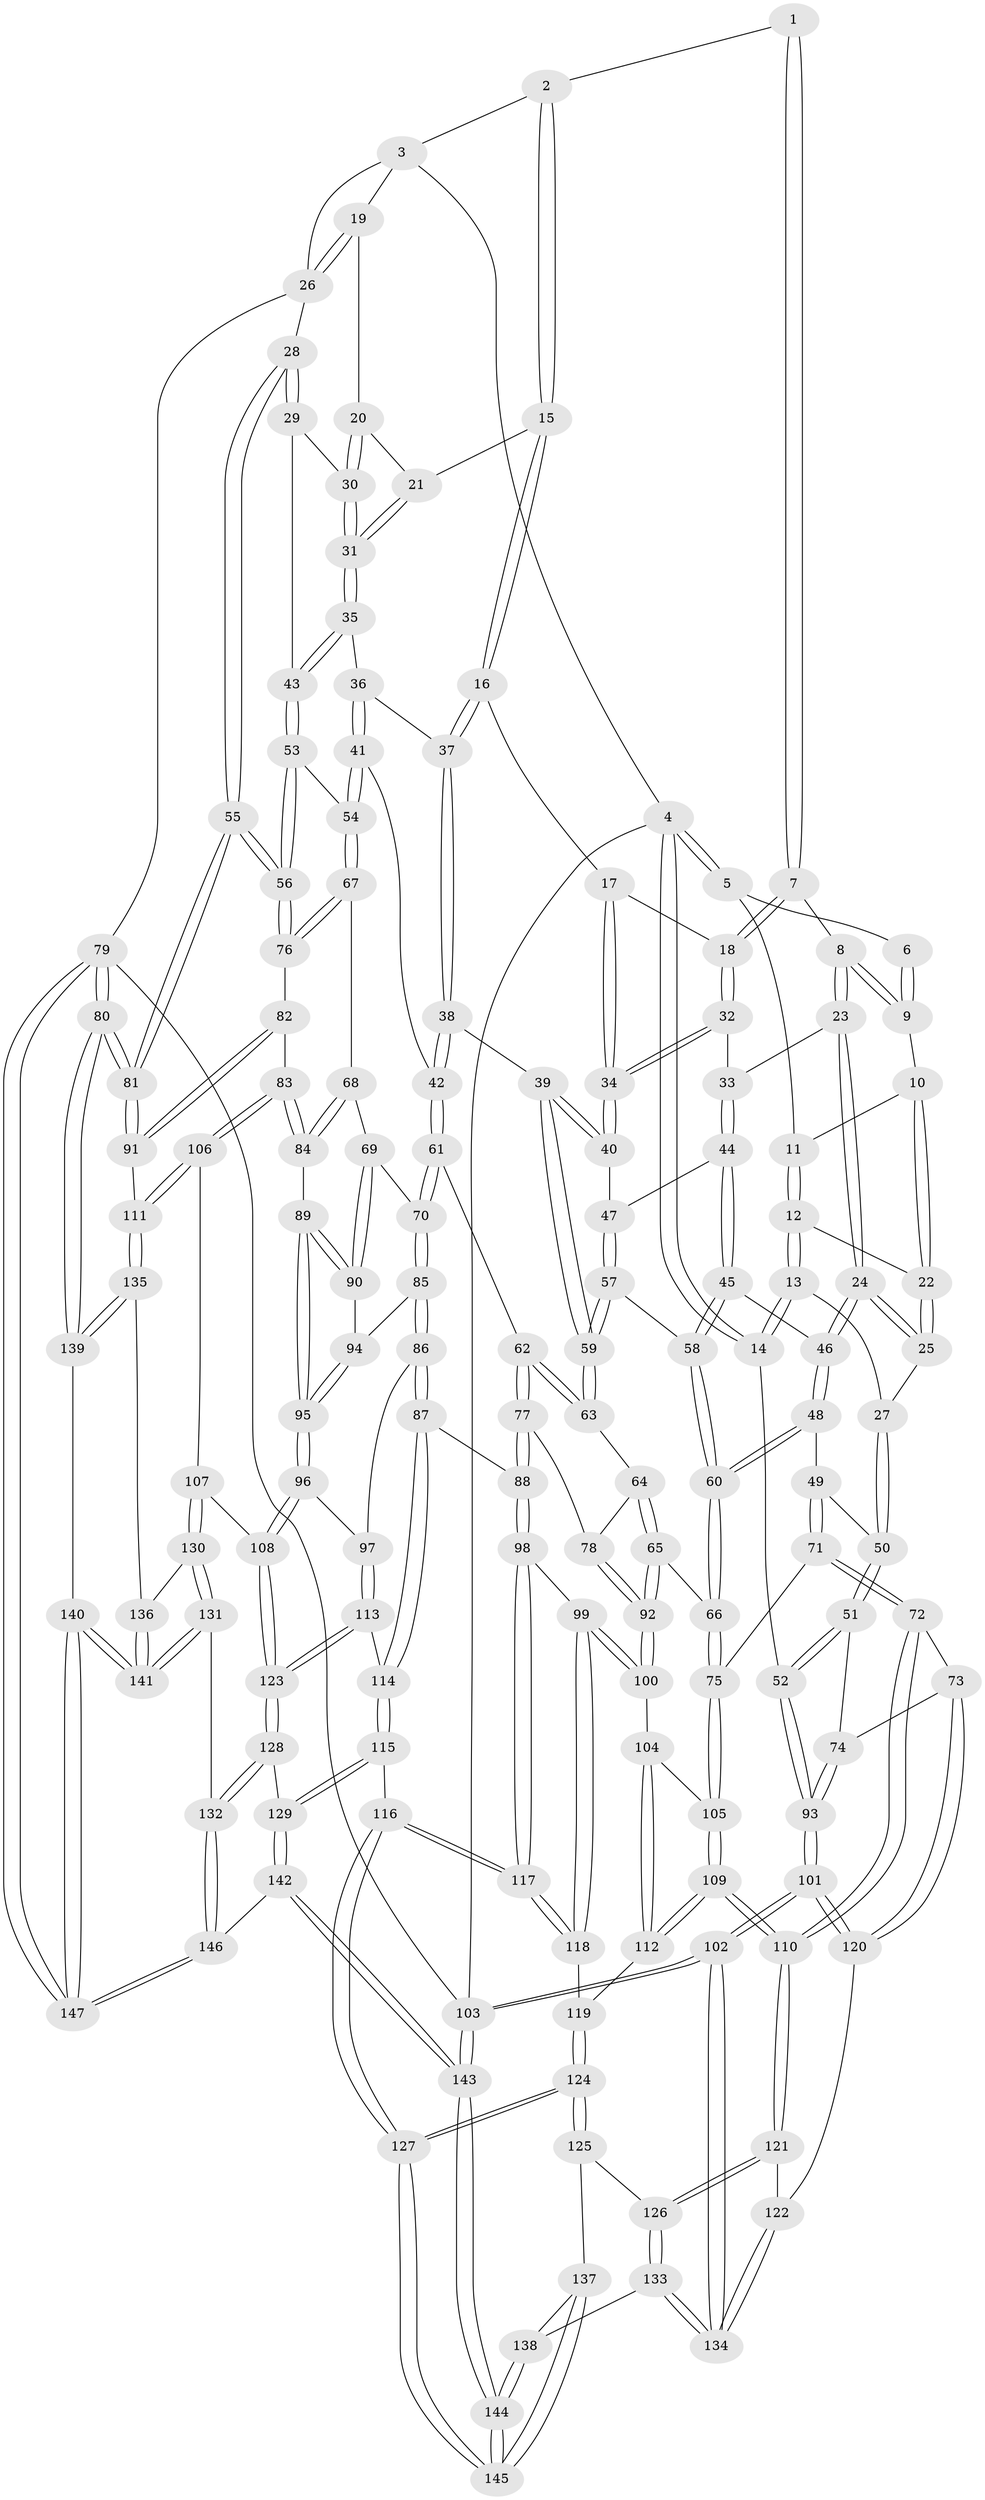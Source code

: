 // coarse degree distribution, {3: 0.12222222222222222, 6: 0.08888888888888889, 5: 0.3888888888888889, 4: 0.4}
// Generated by graph-tools (version 1.1) at 2025/42/03/06/25 10:42:32]
// undirected, 147 vertices, 364 edges
graph export_dot {
graph [start="1"]
  node [color=gray90,style=filled];
  1 [pos="+0.43090117002608536+0"];
  2 [pos="+0.6560219712666308+0"];
  3 [pos="+0.7552107268418743+0"];
  4 [pos="+0+0"];
  5 [pos="+0.09579144218135972+0"];
  6 [pos="+0.26993036942941434+0"];
  7 [pos="+0.37876607475018476+0.12281837177120665"];
  8 [pos="+0.35406042260623016+0.12457236201255291"];
  9 [pos="+0.3121941986941671+0.10609269605655133"];
  10 [pos="+0.2565317307715297+0.10169176412199354"];
  11 [pos="+0.11629058490919622+0"];
  12 [pos="+0.0904407958489191+0.10098744160041633"];
  13 [pos="+0+0.21985689543931664"];
  14 [pos="+0+0.25479545930982583"];
  15 [pos="+0.6308433191993865+0.10206646831135441"];
  16 [pos="+0.6206427459564438+0.11707294751239093"];
  17 [pos="+0.5136215261458353+0.14156455916731092"];
  18 [pos="+0.39255376149321947+0.13009521098502083"];
  19 [pos="+0.8940768599231446+0.11861859459684519"];
  20 [pos="+0.8730520050550902+0.13338847591727462"];
  21 [pos="+0.7712211641246426+0.14570616174627105"];
  22 [pos="+0.18879952490051233+0.14775641434359466"];
  23 [pos="+0.2624582931403246+0.279461796867238"];
  24 [pos="+0.2067456511061243+0.2852544543728314"];
  25 [pos="+0.19447654649036716+0.2761725124436609"];
  26 [pos="+1+0.1223458076863837"];
  27 [pos="+0.09168364831024964+0.2766743882334169"];
  28 [pos="+1+0.27370263960512975"];
  29 [pos="+0.9967054317379658+0.27438553807301946"];
  30 [pos="+0.8766145616088138+0.22880154854134438"];
  31 [pos="+0.8181804684287309+0.30212480651841583"];
  32 [pos="+0.3932043909771845+0.26865678725410075"];
  33 [pos="+0.2963675631984822+0.29729829421575665"];
  34 [pos="+0.4502654675118339+0.3142988889131709"];
  35 [pos="+0.8160444076015436+0.3118500281154799"];
  36 [pos="+0.7272034502135776+0.29043361182044"];
  37 [pos="+0.629350601368503+0.20209541780420998"];
  38 [pos="+0.5569365896546397+0.3951241225249438"];
  39 [pos="+0.5450761989231016+0.39182929710129283"];
  40 [pos="+0.4662734574580617+0.3544732046347374"];
  41 [pos="+0.6645586368557823+0.43048227830120456"];
  42 [pos="+0.5727142856605855+0.4184337967611321"];
  43 [pos="+0.824883361747747+0.32978406660091997"];
  44 [pos="+0.33939875171318007+0.37148967803317695"];
  45 [pos="+0.2936976263342417+0.4242451783269544"];
  46 [pos="+0.19970527801868335+0.38456283993548024"];
  47 [pos="+0.3931472900254906+0.38401808012954286"];
  48 [pos="+0.14229387056629486+0.46748588220180526"];
  49 [pos="+0.1362034864389714+0.46795018585755876"];
  50 [pos="+0.08773285384973231+0.46364839531765994"];
  51 [pos="+0.07182113293905414+0.46757698517477553"];
  52 [pos="+0+0.3767055733038706"];
  53 [pos="+0.8272649046795576+0.3593084716380729"];
  54 [pos="+0.7396172145017874+0.4634690349097802"];
  55 [pos="+1+0.5159645655150266"];
  56 [pos="+1+0.4854943272500853"];
  57 [pos="+0.377467262114251+0.48749219176402236"];
  58 [pos="+0.30144380946847604+0.4800492327882831"];
  59 [pos="+0.38705447160311635+0.4969591578777031"];
  60 [pos="+0.23685703644772468+0.5467637159566179"];
  61 [pos="+0.5539676838696878+0.49356115903666575"];
  62 [pos="+0.4822023991622953+0.5271892657236519"];
  63 [pos="+0.3904269499819897+0.5043965805325141"];
  64 [pos="+0.38685066888285957+0.5255182304957614"];
  65 [pos="+0.2732007578482339+0.5961619077274061"];
  66 [pos="+0.24183110624667783+0.571704275831829"];
  67 [pos="+0.7475106686397013+0.4827487424106771"];
  68 [pos="+0.7227219294431061+0.517452877627056"];
  69 [pos="+0.694652164422372+0.5538890365369198"];
  70 [pos="+0.5709039416434487+0.5496875976856621"];
  71 [pos="+0.11550125245765362+0.6355578060201011"];
  72 [pos="+0.08392621574996226+0.6520125641919265"];
  73 [pos="+0.08360570197271262+0.6519897089853007"];
  74 [pos="+0.05224835318347994+0.5651588401373624"];
  75 [pos="+0.18839745998736038+0.6192191378049227"];
  76 [pos="+0.7482417158624519+0.4833904650129632"];
  77 [pos="+0.4430653051310291+0.607620199635345"];
  78 [pos="+0.397863136062946+0.5752171471400301"];
  79 [pos="+1+1"];
  80 [pos="+1+0.9489200101966785"];
  81 [pos="+1+0.6599439292174963"];
  82 [pos="+0.7800564923475227+0.5356179168937606"];
  83 [pos="+0.7550179512391479+0.6452840430027595"];
  84 [pos="+0.7313200302635173+0.6414476916091824"];
  85 [pos="+0.5725235467481412+0.5750494026433871"];
  86 [pos="+0.5412547443580168+0.6275118799579896"];
  87 [pos="+0.48343869158680286+0.6535249657920156"];
  88 [pos="+0.45407622136750175+0.6425192394277734"];
  89 [pos="+0.7240128870004863+0.6406452763173547"];
  90 [pos="+0.6841164321014161+0.5949939047393709"];
  91 [pos="+1+0.6767632212850027"];
  92 [pos="+0.30290640455979584+0.6324523652596727"];
  93 [pos="+0+0.6301929854794712"];
  94 [pos="+0.6346285588548702+0.6132001644163912"];
  95 [pos="+0.6480915945663461+0.6961203606500472"];
  96 [pos="+0.6473250075402704+0.6980467749784678"];
  97 [pos="+0.5810174536054658+0.6776935880954611"];
  98 [pos="+0.35468591719212056+0.7009677838222242"];
  99 [pos="+0.3173747638306451+0.6593521254661179"];
  100 [pos="+0.3069395030113487+0.643653612630849"];
  101 [pos="+0+0.7793908453416355"];
  102 [pos="+0+1"];
  103 [pos="+0+1"];
  104 [pos="+0.2437549070828951+0.6858213068717072"];
  105 [pos="+0.19720245615305734+0.6805522431692231"];
  106 [pos="+0.8575111565389991+0.7515439125060074"];
  107 [pos="+0.6726422487604603+0.7722185136773448"];
  108 [pos="+0.6610897740570819+0.7660512678688487"];
  109 [pos="+0.18235045533763142+0.7425660651775018"];
  110 [pos="+0.1625670613306607+0.750714519436778"];
  111 [pos="+0.8648638330290535+0.7537133410060138"];
  112 [pos="+0.22049372364269057+0.7472804300917922"];
  113 [pos="+0.5347256154546475+0.7513057063403498"];
  114 [pos="+0.5033458357216631+0.7429783924837937"];
  115 [pos="+0.3956111527604722+0.8261804331433997"];
  116 [pos="+0.3744792941240854+0.8245525597665296"];
  117 [pos="+0.3577081078793372+0.7807457636128509"];
  118 [pos="+0.2221488525262737+0.7473468470964023"];
  119 [pos="+0.2206189878119153+0.7473307776920743"];
  120 [pos="+0+0.7426864886045821"];
  121 [pos="+0.13662238350561468+0.8011345313024077"];
  122 [pos="+0.10181486990589216+0.7980933895801691"];
  123 [pos="+0.5870437964881976+0.7905176958470977"];
  124 [pos="+0.2505843512468386+0.8777709722763478"];
  125 [pos="+0.17014400416014405+0.8488165159185391"];
  126 [pos="+0.1487623525788414+0.8281239296783247"];
  127 [pos="+0.30111798006950236+0.9095447480190321"];
  128 [pos="+0.5463597955218058+0.8913062652019523"];
  129 [pos="+0.49448562299453097+0.8902815803360998"];
  130 [pos="+0.6831358965267756+0.8897298474820902"];
  131 [pos="+0.6638197296276965+0.9239944719282627"];
  132 [pos="+0.6064631899637062+0.9484427990399605"];
  133 [pos="+0.04757423564880893+0.9308243819923587"];
  134 [pos="+0.02078477463528255+0.9372119531969433"];
  135 [pos="+0.8536559982958943+0.7946723458761107"];
  136 [pos="+0.7972799614754932+0.8705833869051302"];
  137 [pos="+0.13652252185787328+0.9266047274795333"];
  138 [pos="+0.10069307305214231+0.9355516707739404"];
  139 [pos="+0.8961607387065882+0.9383707987855214"];
  140 [pos="+0.817801654802563+1"];
  141 [pos="+0.786701868915666+1"];
  142 [pos="+0.3642587066435698+1"];
  143 [pos="+0.30428505001766487+1"];
  144 [pos="+0.3016181879763094+1"];
  145 [pos="+0.28804478006613154+1"];
  146 [pos="+0.5616351291144641+1"];
  147 [pos="+0.8440916137247368+1"];
  1 -- 2;
  1 -- 7;
  1 -- 7;
  2 -- 3;
  2 -- 15;
  2 -- 15;
  3 -- 4;
  3 -- 19;
  3 -- 26;
  4 -- 5;
  4 -- 5;
  4 -- 14;
  4 -- 14;
  4 -- 103;
  5 -- 6;
  5 -- 11;
  6 -- 9;
  6 -- 9;
  7 -- 8;
  7 -- 18;
  7 -- 18;
  8 -- 9;
  8 -- 9;
  8 -- 23;
  8 -- 23;
  9 -- 10;
  10 -- 11;
  10 -- 22;
  10 -- 22;
  11 -- 12;
  11 -- 12;
  12 -- 13;
  12 -- 13;
  12 -- 22;
  13 -- 14;
  13 -- 14;
  13 -- 27;
  14 -- 52;
  15 -- 16;
  15 -- 16;
  15 -- 21;
  16 -- 17;
  16 -- 37;
  16 -- 37;
  17 -- 18;
  17 -- 34;
  17 -- 34;
  18 -- 32;
  18 -- 32;
  19 -- 20;
  19 -- 26;
  19 -- 26;
  20 -- 21;
  20 -- 30;
  20 -- 30;
  21 -- 31;
  21 -- 31;
  22 -- 25;
  22 -- 25;
  23 -- 24;
  23 -- 24;
  23 -- 33;
  24 -- 25;
  24 -- 25;
  24 -- 46;
  24 -- 46;
  25 -- 27;
  26 -- 28;
  26 -- 79;
  27 -- 50;
  27 -- 50;
  28 -- 29;
  28 -- 29;
  28 -- 55;
  28 -- 55;
  29 -- 30;
  29 -- 43;
  30 -- 31;
  30 -- 31;
  31 -- 35;
  31 -- 35;
  32 -- 33;
  32 -- 34;
  32 -- 34;
  33 -- 44;
  33 -- 44;
  34 -- 40;
  34 -- 40;
  35 -- 36;
  35 -- 43;
  35 -- 43;
  36 -- 37;
  36 -- 41;
  36 -- 41;
  37 -- 38;
  37 -- 38;
  38 -- 39;
  38 -- 42;
  38 -- 42;
  39 -- 40;
  39 -- 40;
  39 -- 59;
  39 -- 59;
  40 -- 47;
  41 -- 42;
  41 -- 54;
  41 -- 54;
  42 -- 61;
  42 -- 61;
  43 -- 53;
  43 -- 53;
  44 -- 45;
  44 -- 45;
  44 -- 47;
  45 -- 46;
  45 -- 58;
  45 -- 58;
  46 -- 48;
  46 -- 48;
  47 -- 57;
  47 -- 57;
  48 -- 49;
  48 -- 60;
  48 -- 60;
  49 -- 50;
  49 -- 71;
  49 -- 71;
  50 -- 51;
  50 -- 51;
  51 -- 52;
  51 -- 52;
  51 -- 74;
  52 -- 93;
  52 -- 93;
  53 -- 54;
  53 -- 56;
  53 -- 56;
  54 -- 67;
  54 -- 67;
  55 -- 56;
  55 -- 56;
  55 -- 81;
  55 -- 81;
  56 -- 76;
  56 -- 76;
  57 -- 58;
  57 -- 59;
  57 -- 59;
  58 -- 60;
  58 -- 60;
  59 -- 63;
  59 -- 63;
  60 -- 66;
  60 -- 66;
  61 -- 62;
  61 -- 70;
  61 -- 70;
  62 -- 63;
  62 -- 63;
  62 -- 77;
  62 -- 77;
  63 -- 64;
  64 -- 65;
  64 -- 65;
  64 -- 78;
  65 -- 66;
  65 -- 92;
  65 -- 92;
  66 -- 75;
  66 -- 75;
  67 -- 68;
  67 -- 76;
  67 -- 76;
  68 -- 69;
  68 -- 84;
  68 -- 84;
  69 -- 70;
  69 -- 90;
  69 -- 90;
  70 -- 85;
  70 -- 85;
  71 -- 72;
  71 -- 72;
  71 -- 75;
  72 -- 73;
  72 -- 110;
  72 -- 110;
  73 -- 74;
  73 -- 120;
  73 -- 120;
  74 -- 93;
  74 -- 93;
  75 -- 105;
  75 -- 105;
  76 -- 82;
  77 -- 78;
  77 -- 88;
  77 -- 88;
  78 -- 92;
  78 -- 92;
  79 -- 80;
  79 -- 80;
  79 -- 147;
  79 -- 147;
  79 -- 103;
  80 -- 81;
  80 -- 81;
  80 -- 139;
  80 -- 139;
  81 -- 91;
  81 -- 91;
  82 -- 83;
  82 -- 91;
  82 -- 91;
  83 -- 84;
  83 -- 84;
  83 -- 106;
  83 -- 106;
  84 -- 89;
  85 -- 86;
  85 -- 86;
  85 -- 94;
  86 -- 87;
  86 -- 87;
  86 -- 97;
  87 -- 88;
  87 -- 114;
  87 -- 114;
  88 -- 98;
  88 -- 98;
  89 -- 90;
  89 -- 90;
  89 -- 95;
  89 -- 95;
  90 -- 94;
  91 -- 111;
  92 -- 100;
  92 -- 100;
  93 -- 101;
  93 -- 101;
  94 -- 95;
  94 -- 95;
  95 -- 96;
  95 -- 96;
  96 -- 97;
  96 -- 108;
  96 -- 108;
  97 -- 113;
  97 -- 113;
  98 -- 99;
  98 -- 117;
  98 -- 117;
  99 -- 100;
  99 -- 100;
  99 -- 118;
  99 -- 118;
  100 -- 104;
  101 -- 102;
  101 -- 102;
  101 -- 120;
  101 -- 120;
  102 -- 103;
  102 -- 103;
  102 -- 134;
  102 -- 134;
  103 -- 143;
  103 -- 143;
  104 -- 105;
  104 -- 112;
  104 -- 112;
  105 -- 109;
  105 -- 109;
  106 -- 107;
  106 -- 111;
  106 -- 111;
  107 -- 108;
  107 -- 130;
  107 -- 130;
  108 -- 123;
  108 -- 123;
  109 -- 110;
  109 -- 110;
  109 -- 112;
  109 -- 112;
  110 -- 121;
  110 -- 121;
  111 -- 135;
  111 -- 135;
  112 -- 119;
  113 -- 114;
  113 -- 123;
  113 -- 123;
  114 -- 115;
  114 -- 115;
  115 -- 116;
  115 -- 129;
  115 -- 129;
  116 -- 117;
  116 -- 117;
  116 -- 127;
  116 -- 127;
  117 -- 118;
  117 -- 118;
  118 -- 119;
  119 -- 124;
  119 -- 124;
  120 -- 122;
  121 -- 122;
  121 -- 126;
  121 -- 126;
  122 -- 134;
  122 -- 134;
  123 -- 128;
  123 -- 128;
  124 -- 125;
  124 -- 125;
  124 -- 127;
  124 -- 127;
  125 -- 126;
  125 -- 137;
  126 -- 133;
  126 -- 133;
  127 -- 145;
  127 -- 145;
  128 -- 129;
  128 -- 132;
  128 -- 132;
  129 -- 142;
  129 -- 142;
  130 -- 131;
  130 -- 131;
  130 -- 136;
  131 -- 132;
  131 -- 141;
  131 -- 141;
  132 -- 146;
  132 -- 146;
  133 -- 134;
  133 -- 134;
  133 -- 138;
  135 -- 136;
  135 -- 139;
  135 -- 139;
  136 -- 141;
  136 -- 141;
  137 -- 138;
  137 -- 145;
  137 -- 145;
  138 -- 144;
  138 -- 144;
  139 -- 140;
  140 -- 141;
  140 -- 141;
  140 -- 147;
  140 -- 147;
  142 -- 143;
  142 -- 143;
  142 -- 146;
  143 -- 144;
  143 -- 144;
  144 -- 145;
  144 -- 145;
  146 -- 147;
  146 -- 147;
}
